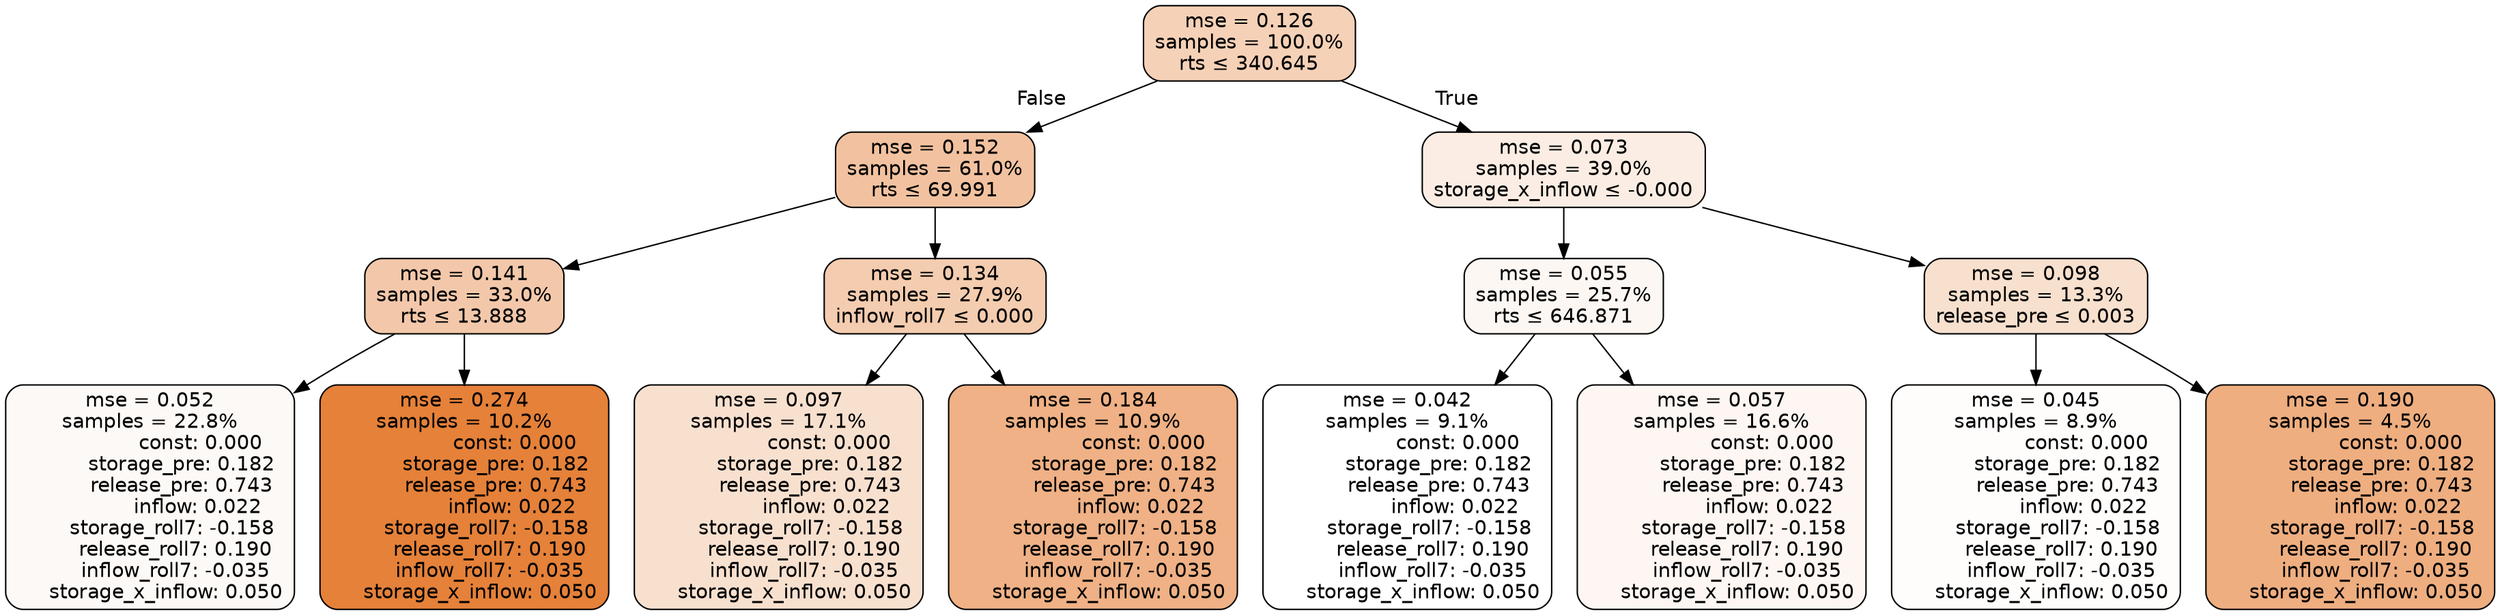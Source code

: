 digraph tree {
node [shape=rectangle, style="filled, rounded", color="black", fontname=helvetica] ;
edge [fontname=helvetica] ;
	"0" [label="mse = 0.126
samples = 100.0%
rts &le; 340.645", fillcolor="#f5d1b7"]
	"1" [label="mse = 0.152
samples = 61.0%
rts &le; 69.991", fillcolor="#f2c2a0"]
	"2" [label="mse = 0.141
samples = 33.0%
rts &le; 13.888", fillcolor="#f3c8aa"]
	"3" [label="mse = 0.052
samples = 22.8%
                const: 0.000
          storage_pre: 0.182
          release_pre: 0.743
               inflow: 0.022
       storage_roll7: -0.158
        release_roll7: 0.190
        inflow_roll7: -0.035
     storage_x_inflow: 0.050", fillcolor="#fdf9f6"]
	"4" [label="mse = 0.274
samples = 10.2%
                const: 0.000
          storage_pre: 0.182
          release_pre: 0.743
               inflow: 0.022
       storage_roll7: -0.158
        release_roll7: 0.190
        inflow_roll7: -0.035
     storage_x_inflow: 0.050", fillcolor="#e58139"]
	"5" [label="mse = 0.134
samples = 27.9%
inflow_roll7 &le; 0.000", fillcolor="#f4ccaf"]
	"6" [label="mse = 0.097
samples = 17.1%
                const: 0.000
          storage_pre: 0.182
          release_pre: 0.743
               inflow: 0.022
       storage_roll7: -0.158
        release_roll7: 0.190
        inflow_roll7: -0.035
     storage_x_inflow: 0.050", fillcolor="#f8e0cf"]
	"7" [label="mse = 0.184
samples = 10.9%
                const: 0.000
          storage_pre: 0.182
          release_pre: 0.743
               inflow: 0.022
       storage_roll7: -0.158
        release_roll7: 0.190
        inflow_roll7: -0.035
     storage_x_inflow: 0.050", fillcolor="#efb185"]
	"8" [label="mse = 0.073
samples = 39.0%
storage_x_inflow &le; -0.000", fillcolor="#fbede3"]
	"9" [label="mse = 0.055
samples = 25.7%
rts &le; 646.871", fillcolor="#fdf7f3"]
	"10" [label="mse = 0.042
samples = 9.1%
                const: 0.000
          storage_pre: 0.182
          release_pre: 0.743
               inflow: 0.022
       storage_roll7: -0.158
        release_roll7: 0.190
        inflow_roll7: -0.035
     storage_x_inflow: 0.050", fillcolor="#ffffff"]
	"11" [label="mse = 0.057
samples = 16.6%
                const: 0.000
          storage_pre: 0.182
          release_pre: 0.743
               inflow: 0.022
       storage_roll7: -0.158
        release_roll7: 0.190
        inflow_roll7: -0.035
     storage_x_inflow: 0.050", fillcolor="#fdf6f2"]
	"12" [label="mse = 0.098
samples = 13.3%
release_pre &le; 0.003", fillcolor="#f8e0ce"]
	"13" [label="mse = 0.045
samples = 8.9%
                const: 0.000
          storage_pre: 0.182
          release_pre: 0.743
               inflow: 0.022
       storage_roll7: -0.158
        release_roll7: 0.190
        inflow_roll7: -0.035
     storage_x_inflow: 0.050", fillcolor="#fefdfc"]
	"14" [label="mse = 0.190
samples = 4.5%
                const: 0.000
          storage_pre: 0.182
          release_pre: 0.743
               inflow: 0.022
       storage_roll7: -0.158
        release_roll7: 0.190
        inflow_roll7: -0.035
     storage_x_inflow: 0.050", fillcolor="#eeae80"]

	"0" -> "1" [labeldistance=2.5, labelangle=45, headlabel="False"]
	"1" -> "2"
	"2" -> "3"
	"2" -> "4"
	"1" -> "5"
	"5" -> "6"
	"5" -> "7"
	"0" -> "8" [labeldistance=2.5, labelangle=-45, headlabel="True"]
	"8" -> "9"
	"9" -> "10"
	"9" -> "11"
	"8" -> "12"
	"12" -> "13"
	"12" -> "14"
}